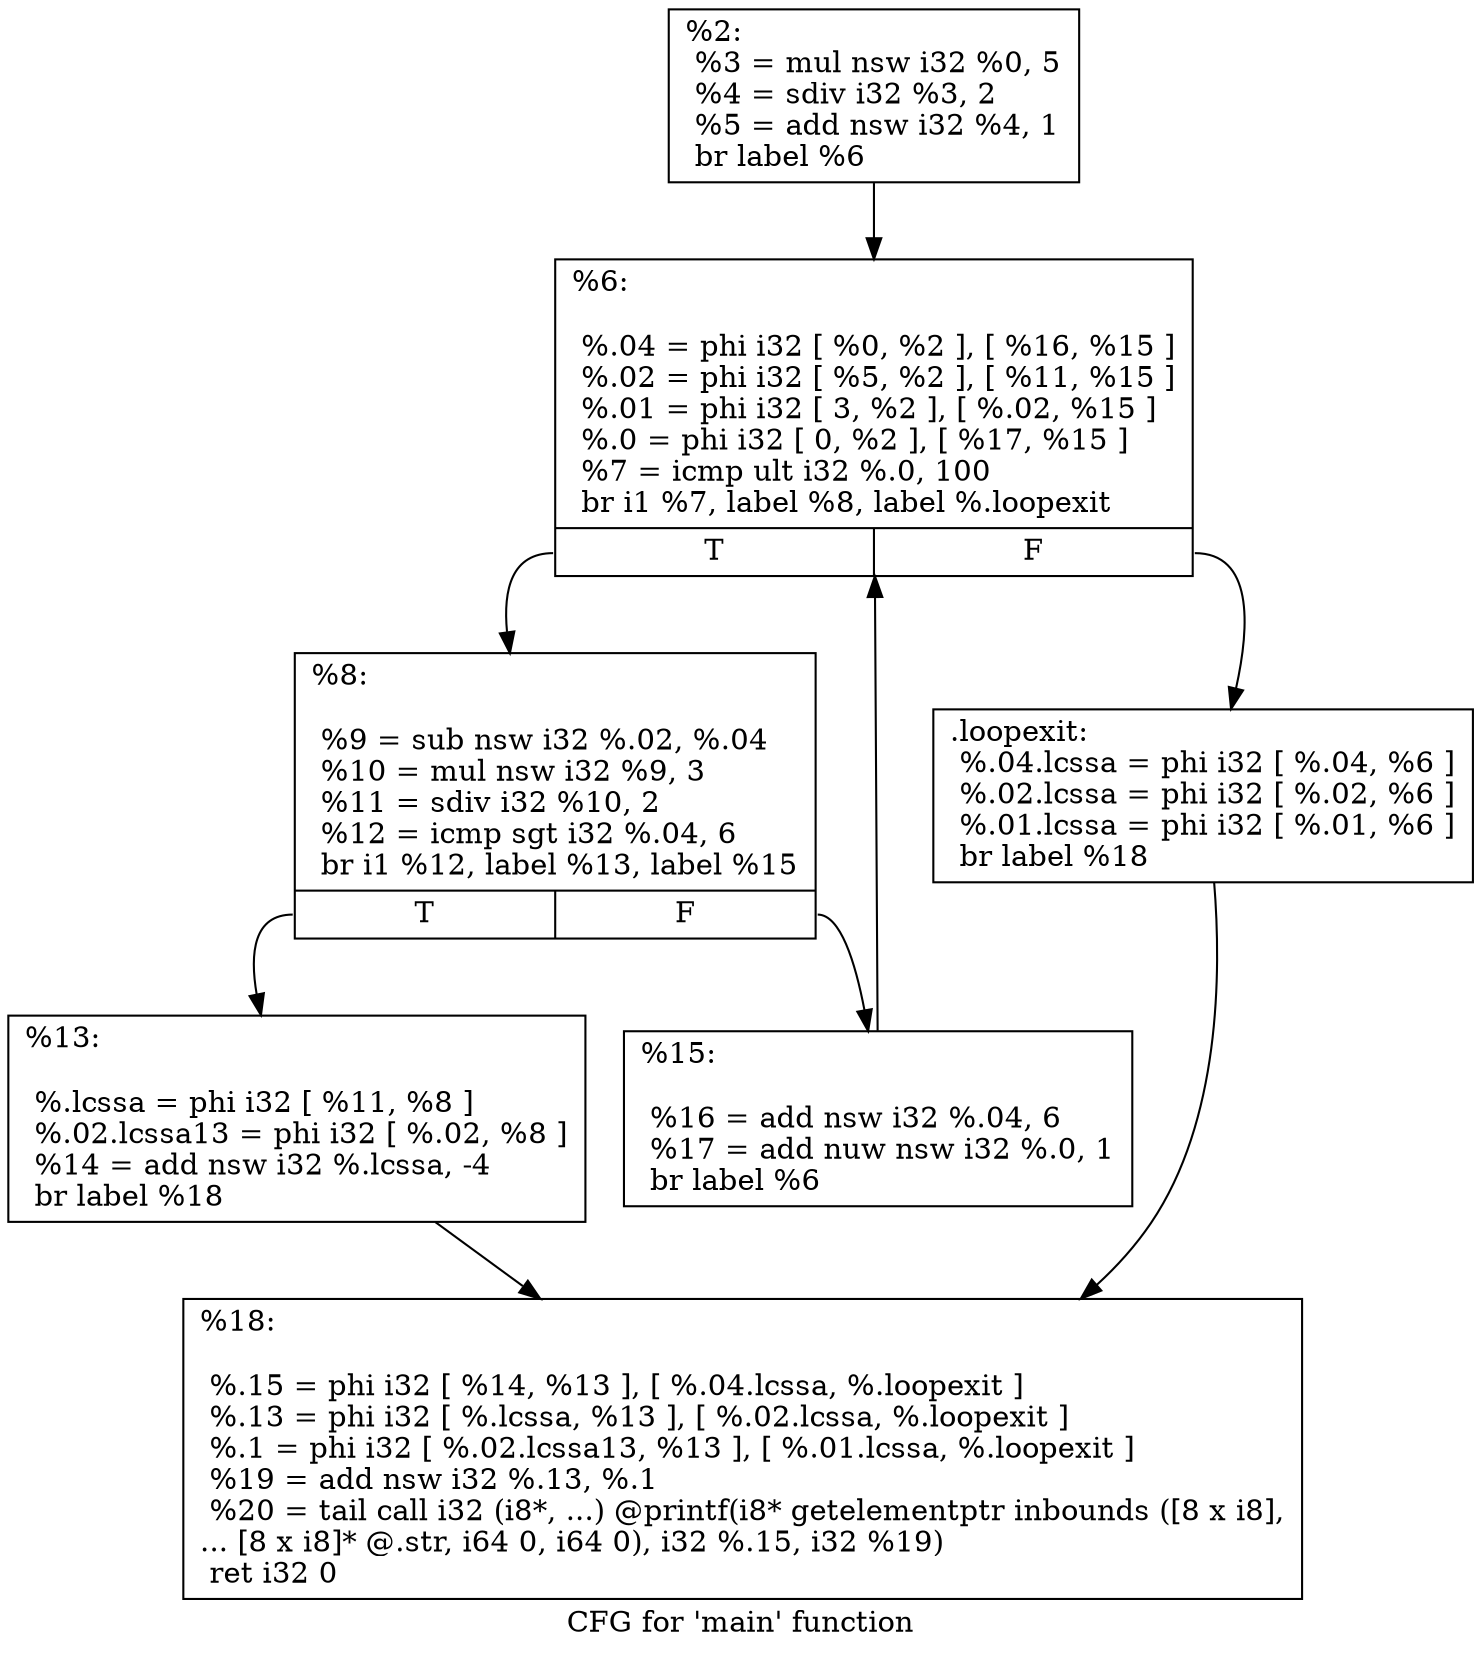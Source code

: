 digraph "CFG for 'main' function" {
	label="CFG for 'main' function";

	Node0x2b729f0 [shape=record,label="{%2:\l  %3 = mul nsw i32 %0, 5\l  %4 = sdiv i32 %3, 2\l  %5 = add nsw i32 %4, 1\l  br label %6\l}"];
	Node0x2b729f0 -> Node0x2b757b0;
	Node0x2b757b0 [shape=record,label="{%6:\l\l  %.04 = phi i32 [ %0, %2 ], [ %16, %15 ]\l  %.02 = phi i32 [ %5, %2 ], [ %11, %15 ]\l  %.01 = phi i32 [ 3, %2 ], [ %.02, %15 ]\l  %.0 = phi i32 [ 0, %2 ], [ %17, %15 ]\l  %7 = icmp ult i32 %.0, 100\l  br i1 %7, label %8, label %.loopexit\l|{<s0>T|<s1>F}}"];
	Node0x2b757b0:s0 -> Node0x2b75800;
	Node0x2b757b0:s1 -> Node0x2b72a90;
	Node0x2b75800 [shape=record,label="{%8:\l\l  %9 = sub nsw i32 %.02, %.04\l  %10 = mul nsw i32 %9, 3\l  %11 = sdiv i32 %10, 2\l  %12 = icmp sgt i32 %.04, 6\l  br i1 %12, label %13, label %15\l|{<s0>T|<s1>F}}"];
	Node0x2b75800:s0 -> Node0x2b75850;
	Node0x2b75800:s1 -> Node0x2b72a40;
	Node0x2b75850 [shape=record,label="{%13:\l\l  %.lcssa = phi i32 [ %11, %8 ]\l  %.02.lcssa13 = phi i32 [ %.02, %8 ]\l  %14 = add nsw i32 %.lcssa, -4\l  br label %18\l}"];
	Node0x2b75850 -> Node0x2b72ae0;
	Node0x2b72a40 [shape=record,label="{%15:\l\l  %16 = add nsw i32 %.04, 6\l  %17 = add nuw nsw i32 %.0, 1\l  br label %6\l}"];
	Node0x2b72a40 -> Node0x2b757b0;
	Node0x2b72a90 [shape=record,label="{.loopexit:                                        \l  %.04.lcssa = phi i32 [ %.04, %6 ]\l  %.02.lcssa = phi i32 [ %.02, %6 ]\l  %.01.lcssa = phi i32 [ %.01, %6 ]\l  br label %18\l}"];
	Node0x2b72a90 -> Node0x2b72ae0;
	Node0x2b72ae0 [shape=record,label="{%18:\l\l  %.15 = phi i32 [ %14, %13 ], [ %.04.lcssa, %.loopexit ]\l  %.13 = phi i32 [ %.lcssa, %13 ], [ %.02.lcssa, %.loopexit ]\l  %.1 = phi i32 [ %.02.lcssa13, %13 ], [ %.01.lcssa, %.loopexit ]\l  %19 = add nsw i32 %.13, %.1\l  %20 = tail call i32 (i8*, ...) @printf(i8* getelementptr inbounds ([8 x i8],\l... [8 x i8]* @.str, i64 0, i64 0), i32 %.15, i32 %19)\l  ret i32 0\l}"];
}
